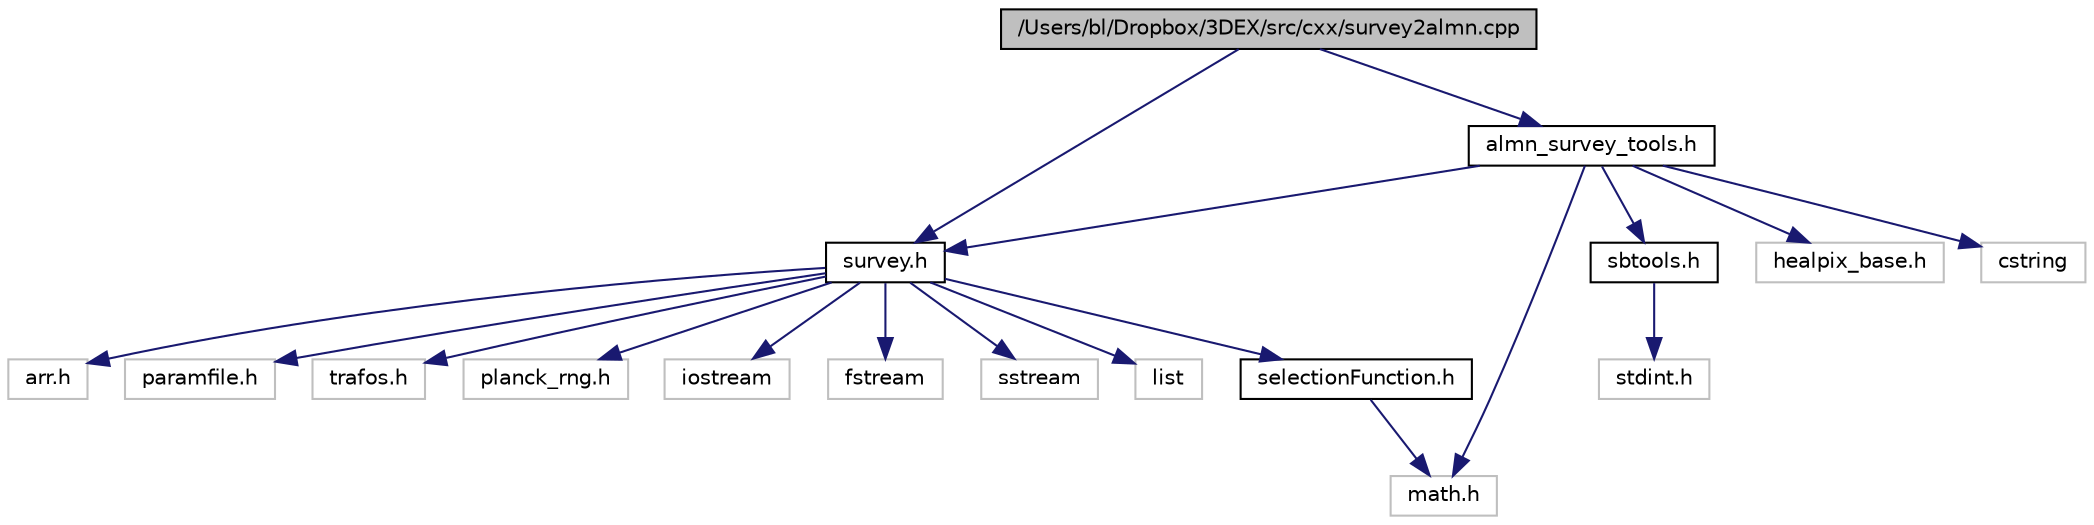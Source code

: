 digraph G
{
  edge [fontname="Helvetica",fontsize="10",labelfontname="Helvetica",labelfontsize="10"];
  node [fontname="Helvetica",fontsize="10",shape=record];
  Node1 [label="/Users/bl/Dropbox/3DEX/src/cxx/survey2almn.cpp",height=0.2,width=0.4,color="black", fillcolor="grey75", style="filled" fontcolor="black"];
  Node1 -> Node2 [color="midnightblue",fontsize="10",style="solid"];
  Node2 [label="survey.h",height=0.2,width=0.4,color="black", fillcolor="white", style="filled",URL="$survey_8h.html"];
  Node2 -> Node3 [color="midnightblue",fontsize="10",style="solid"];
  Node3 [label="arr.h",height=0.2,width=0.4,color="grey75", fillcolor="white", style="filled"];
  Node2 -> Node4 [color="midnightblue",fontsize="10",style="solid"];
  Node4 [label="paramfile.h",height=0.2,width=0.4,color="grey75", fillcolor="white", style="filled"];
  Node2 -> Node5 [color="midnightblue",fontsize="10",style="solid"];
  Node5 [label="trafos.h",height=0.2,width=0.4,color="grey75", fillcolor="white", style="filled"];
  Node2 -> Node6 [color="midnightblue",fontsize="10",style="solid"];
  Node6 [label="planck_rng.h",height=0.2,width=0.4,color="grey75", fillcolor="white", style="filled"];
  Node2 -> Node7 [color="midnightblue",fontsize="10",style="solid"];
  Node7 [label="iostream",height=0.2,width=0.4,color="grey75", fillcolor="white", style="filled"];
  Node2 -> Node8 [color="midnightblue",fontsize="10",style="solid"];
  Node8 [label="fstream",height=0.2,width=0.4,color="grey75", fillcolor="white", style="filled"];
  Node2 -> Node9 [color="midnightblue",fontsize="10",style="solid"];
  Node9 [label="sstream",height=0.2,width=0.4,color="grey75", fillcolor="white", style="filled"];
  Node2 -> Node10 [color="midnightblue",fontsize="10",style="solid"];
  Node10 [label="list",height=0.2,width=0.4,color="grey75", fillcolor="white", style="filled"];
  Node2 -> Node11 [color="midnightblue",fontsize="10",style="solid"];
  Node11 [label="selectionFunction.h",height=0.2,width=0.4,color="black", fillcolor="white", style="filled",URL="$selection_function_8h.html"];
  Node11 -> Node12 [color="midnightblue",fontsize="10",style="solid"];
  Node12 [label="math.h",height=0.2,width=0.4,color="grey75", fillcolor="white", style="filled"];
  Node1 -> Node13 [color="midnightblue",fontsize="10",style="solid"];
  Node13 [label="almn_survey_tools.h",height=0.2,width=0.4,color="black", fillcolor="white", style="filled",URL="$almn__survey__tools_8h.html"];
  Node13 -> Node2 [color="midnightblue",fontsize="10",style="solid"];
  Node13 -> Node14 [color="midnightblue",fontsize="10",style="solid"];
  Node14 [label="sbtools.h",height=0.2,width=0.4,color="black", fillcolor="white", style="filled",URL="$sbtools_8h.html"];
  Node14 -> Node15 [color="midnightblue",fontsize="10",style="solid"];
  Node15 [label="stdint.h",height=0.2,width=0.4,color="grey75", fillcolor="white", style="filled"];
  Node13 -> Node16 [color="midnightblue",fontsize="10",style="solid"];
  Node16 [label="healpix_base.h",height=0.2,width=0.4,color="grey75", fillcolor="white", style="filled"];
  Node13 -> Node17 [color="midnightblue",fontsize="10",style="solid"];
  Node17 [label="cstring",height=0.2,width=0.4,color="grey75", fillcolor="white", style="filled"];
  Node13 -> Node12 [color="midnightblue",fontsize="10",style="solid"];
}
